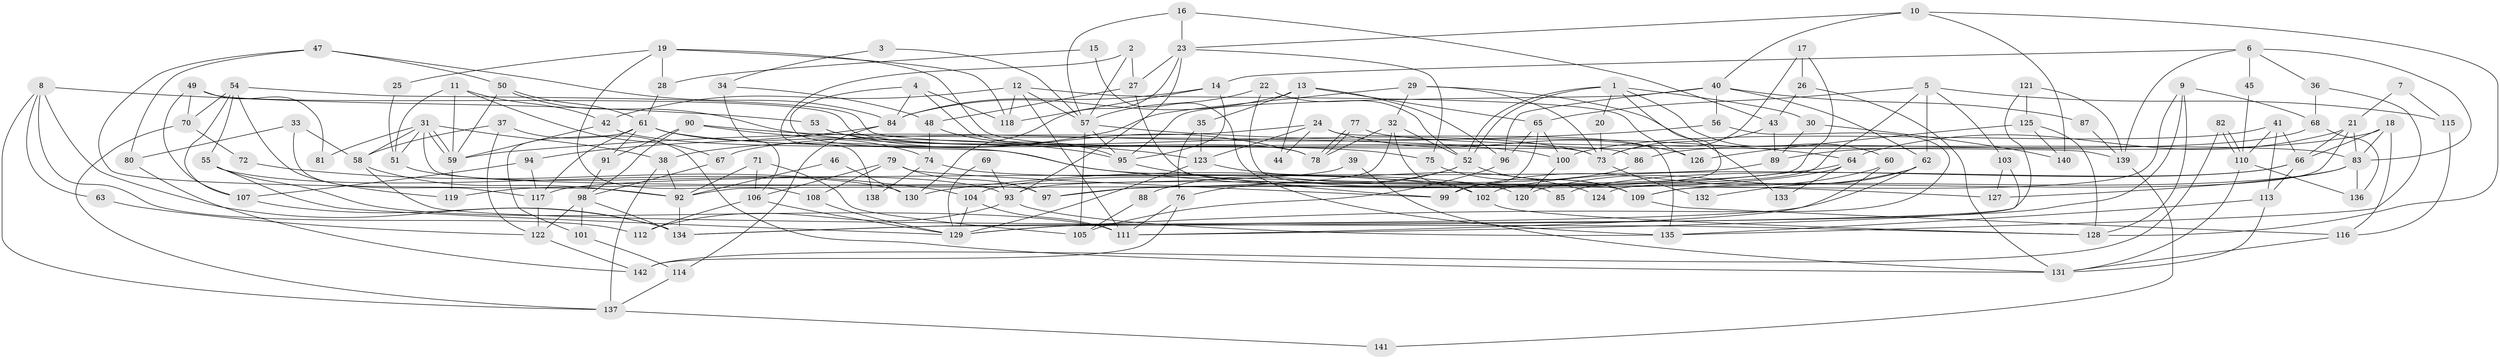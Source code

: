 // coarse degree distribution, {6: 0.10638297872340426, 3: 0.1702127659574468, 5: 0.1702127659574468, 9: 0.031914893617021274, 10: 0.0425531914893617, 4: 0.18085106382978725, 2: 0.14893617021276595, 7: 0.07446808510638298, 8: 0.06382978723404255, 12: 0.010638297872340425}
// Generated by graph-tools (version 1.1) at 2025/52/02/27/25 19:52:05]
// undirected, 142 vertices, 284 edges
graph export_dot {
graph [start="1"]
  node [color=gray90,style=filled];
  1;
  2;
  3;
  4;
  5;
  6;
  7;
  8;
  9;
  10;
  11;
  12;
  13;
  14;
  15;
  16;
  17;
  18;
  19;
  20;
  21;
  22;
  23;
  24;
  25;
  26;
  27;
  28;
  29;
  30;
  31;
  32;
  33;
  34;
  35;
  36;
  37;
  38;
  39;
  40;
  41;
  42;
  43;
  44;
  45;
  46;
  47;
  48;
  49;
  50;
  51;
  52;
  53;
  54;
  55;
  56;
  57;
  58;
  59;
  60;
  61;
  62;
  63;
  64;
  65;
  66;
  67;
  68;
  69;
  70;
  71;
  72;
  73;
  74;
  75;
  76;
  77;
  78;
  79;
  80;
  81;
  82;
  83;
  84;
  85;
  86;
  87;
  88;
  89;
  90;
  91;
  92;
  93;
  94;
  95;
  96;
  97;
  98;
  99;
  100;
  101;
  102;
  103;
  104;
  105;
  106;
  107;
  108;
  109;
  110;
  111;
  112;
  113;
  114;
  115;
  116;
  117;
  118;
  119;
  120;
  121;
  122;
  123;
  124;
  125;
  126;
  127;
  128;
  129;
  130;
  131;
  132;
  133;
  134;
  135;
  136;
  137;
  138;
  139;
  140;
  141;
  142;
  1 -- 52;
  1 -- 52;
  1 -- 60;
  1 -- 20;
  1 -- 30;
  1 -- 99;
  2 -- 57;
  2 -- 27;
  2 -- 138;
  3 -- 57;
  3 -- 34;
  4 -- 78;
  4 -- 84;
  4 -- 118;
  4 -- 120;
  5 -- 65;
  5 -- 93;
  5 -- 62;
  5 -- 103;
  5 -- 115;
  6 -- 139;
  6 -- 83;
  6 -- 14;
  6 -- 36;
  6 -- 45;
  7 -- 115;
  7 -- 21;
  8 -- 53;
  8 -- 137;
  8 -- 63;
  8 -- 112;
  8 -- 134;
  9 -- 129;
  9 -- 109;
  9 -- 68;
  9 -- 128;
  10 -- 140;
  10 -- 40;
  10 -- 23;
  10 -- 128;
  11 -- 59;
  11 -- 67;
  11 -- 42;
  11 -- 51;
  12 -- 118;
  12 -- 42;
  12 -- 57;
  12 -- 111;
  12 -- 126;
  13 -- 84;
  13 -- 96;
  13 -- 35;
  13 -- 44;
  13 -- 65;
  14 -- 95;
  14 -- 84;
  14 -- 118;
  15 -- 135;
  15 -- 28;
  16 -- 23;
  16 -- 57;
  16 -- 43;
  17 -- 92;
  17 -- 26;
  17 -- 73;
  18 -- 66;
  18 -- 116;
  18 -- 83;
  18 -- 86;
  19 -- 118;
  19 -- 86;
  19 -- 25;
  19 -- 28;
  19 -- 108;
  20 -- 73;
  21 -- 66;
  21 -- 83;
  21 -- 64;
  21 -- 124;
  22 -- 57;
  22 -- 109;
  22 -- 52;
  23 -- 130;
  23 -- 27;
  23 -- 75;
  23 -- 93;
  24 -- 123;
  24 -- 135;
  24 -- 44;
  24 -- 67;
  24 -- 126;
  25 -- 51;
  26 -- 131;
  26 -- 43;
  27 -- 48;
  27 -- 85;
  28 -- 61;
  29 -- 32;
  29 -- 38;
  29 -- 73;
  29 -- 133;
  30 -- 89;
  30 -- 140;
  31 -- 59;
  31 -- 59;
  31 -- 51;
  31 -- 38;
  31 -- 58;
  31 -- 81;
  31 -- 97;
  32 -- 97;
  32 -- 52;
  32 -- 78;
  32 -- 102;
  33 -- 117;
  33 -- 58;
  33 -- 80;
  34 -- 106;
  34 -- 48;
  35 -- 123;
  35 -- 76;
  36 -- 68;
  36 -- 135;
  37 -- 58;
  37 -- 122;
  37 -- 131;
  38 -- 92;
  38 -- 137;
  39 -- 119;
  39 -- 131;
  40 -- 62;
  40 -- 56;
  40 -- 87;
  40 -- 95;
  40 -- 96;
  41 -- 100;
  41 -- 66;
  41 -- 110;
  41 -- 113;
  42 -- 59;
  42 -- 127;
  43 -- 73;
  43 -- 89;
  45 -- 110;
  46 -- 130;
  46 -- 92;
  47 -- 84;
  47 -- 92;
  47 -- 50;
  47 -- 80;
  48 -- 74;
  48 -- 95;
  49 -- 73;
  49 -- 107;
  49 -- 70;
  49 -- 81;
  50 -- 61;
  50 -- 59;
  50 -- 123;
  51 -- 93;
  52 -- 76;
  52 -- 88;
  52 -- 109;
  53 -- 73;
  53 -- 78;
  54 -- 55;
  54 -- 70;
  54 -- 107;
  54 -- 119;
  54 -- 139;
  55 -- 111;
  55 -- 129;
  55 -- 130;
  56 -- 59;
  56 -- 129;
  57 -- 95;
  57 -- 64;
  57 -- 105;
  58 -- 128;
  58 -- 92;
  59 -- 119;
  60 -- 111;
  60 -- 99;
  61 -- 117;
  61 -- 75;
  61 -- 74;
  61 -- 91;
  61 -- 101;
  62 -- 120;
  62 -- 132;
  62 -- 134;
  63 -- 122;
  64 -- 97;
  64 -- 130;
  64 -- 133;
  65 -- 99;
  65 -- 96;
  65 -- 100;
  66 -- 113;
  66 -- 102;
  66 -- 85;
  67 -- 98;
  68 -- 136;
  68 -- 89;
  69 -- 129;
  69 -- 93;
  70 -- 137;
  70 -- 72;
  71 -- 92;
  71 -- 105;
  71 -- 106;
  72 -- 104;
  73 -- 132;
  74 -- 102;
  74 -- 138;
  75 -- 109;
  76 -- 111;
  76 -- 142;
  77 -- 83;
  77 -- 78;
  77 -- 78;
  79 -- 106;
  79 -- 97;
  79 -- 99;
  79 -- 108;
  80 -- 142;
  82 -- 110;
  82 -- 110;
  82 -- 142;
  83 -- 127;
  83 -- 109;
  83 -- 136;
  84 -- 94;
  84 -- 114;
  86 -- 104;
  87 -- 139;
  88 -- 105;
  89 -- 117;
  90 -- 95;
  90 -- 98;
  90 -- 91;
  90 -- 100;
  91 -- 98;
  92 -- 134;
  93 -- 135;
  93 -- 112;
  94 -- 107;
  94 -- 117;
  95 -- 99;
  96 -- 105;
  98 -- 134;
  98 -- 101;
  98 -- 122;
  100 -- 120;
  101 -- 114;
  102 -- 128;
  103 -- 111;
  103 -- 127;
  104 -- 111;
  104 -- 129;
  106 -- 112;
  106 -- 129;
  107 -- 134;
  108 -- 129;
  109 -- 116;
  110 -- 131;
  110 -- 136;
  113 -- 131;
  113 -- 135;
  114 -- 137;
  115 -- 116;
  116 -- 131;
  117 -- 122;
  121 -- 125;
  121 -- 134;
  121 -- 139;
  122 -- 142;
  123 -- 129;
  123 -- 124;
  125 -- 126;
  125 -- 128;
  125 -- 140;
  137 -- 141;
  139 -- 141;
}
